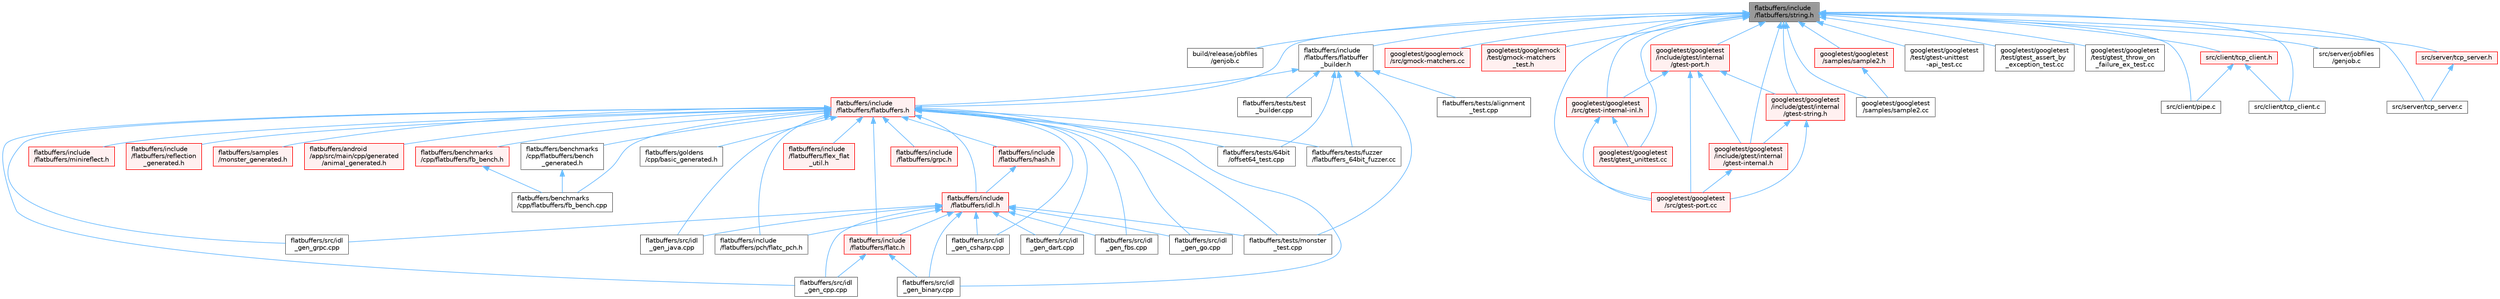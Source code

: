 digraph "flatbuffers/include/flatbuffers/string.h"
{
 // LATEX_PDF_SIZE
  bgcolor="transparent";
  edge [fontname=Helvetica,fontsize=10,labelfontname=Helvetica,labelfontsize=10];
  node [fontname=Helvetica,fontsize=10,shape=box,height=0.2,width=0.4];
  Node1 [id="Node000001",label="flatbuffers/include\l/flatbuffers/string.h",height=0.2,width=0.4,color="gray40", fillcolor="grey60", style="filled", fontcolor="black",tooltip=" "];
  Node1 -> Node2 [id="edge83_Node000001_Node000002",dir="back",color="steelblue1",style="solid",tooltip=" "];
  Node2 [id="Node000002",label="build/release/jobfiles\l/genjob.c",height=0.2,width=0.4,color="grey40", fillcolor="white", style="filled",URL="$build_2release_2jobfiles_2genjob_8c.html",tooltip=" "];
  Node1 -> Node3 [id="edge84_Node000001_Node000003",dir="back",color="steelblue1",style="solid",tooltip=" "];
  Node3 [id="Node000003",label="flatbuffers/include\l/flatbuffers/flatbuffer\l_builder.h",height=0.2,width=0.4,color="grey40", fillcolor="white", style="filled",URL="$flatbuffer__builder_8h.html",tooltip=" "];
  Node3 -> Node4 [id="edge85_Node000003_Node000004",dir="back",color="steelblue1",style="solid",tooltip=" "];
  Node4 [id="Node000004",label="flatbuffers/include\l/flatbuffers/flatbuffers.h",height=0.2,width=0.4,color="red", fillcolor="#FFF0F0", style="filled",URL="$flatbuffers_8h.html",tooltip=" "];
  Node4 -> Node5 [id="edge86_Node000004_Node000005",dir="back",color="steelblue1",style="solid",tooltip=" "];
  Node5 [id="Node000005",label="flatbuffers/android\l/app/src/main/cpp/generated\l/animal_generated.h",height=0.2,width=0.4,color="red", fillcolor="#FFF0F0", style="filled",URL="$animal__generated_8h.html",tooltip=" "];
  Node4 -> Node7 [id="edge87_Node000004_Node000007",dir="back",color="steelblue1",style="solid",tooltip=" "];
  Node7 [id="Node000007",label="flatbuffers/benchmarks\l/cpp/flatbuffers/bench\l_generated.h",height=0.2,width=0.4,color="grey40", fillcolor="white", style="filled",URL="$bench__generated_8h.html",tooltip=" "];
  Node7 -> Node8 [id="edge88_Node000007_Node000008",dir="back",color="steelblue1",style="solid",tooltip=" "];
  Node8 [id="Node000008",label="flatbuffers/benchmarks\l/cpp/flatbuffers/fb_bench.cpp",height=0.2,width=0.4,color="grey40", fillcolor="white", style="filled",URL="$fb__bench_8cpp.html",tooltip=" "];
  Node4 -> Node8 [id="edge89_Node000004_Node000008",dir="back",color="steelblue1",style="solid",tooltip=" "];
  Node4 -> Node9 [id="edge90_Node000004_Node000009",dir="back",color="steelblue1",style="solid",tooltip=" "];
  Node9 [id="Node000009",label="flatbuffers/benchmarks\l/cpp/flatbuffers/fb_bench.h",height=0.2,width=0.4,color="red", fillcolor="#FFF0F0", style="filled",URL="$fb__bench_8h.html",tooltip=" "];
  Node9 -> Node8 [id="edge91_Node000009_Node000008",dir="back",color="steelblue1",style="solid",tooltip=" "];
  Node4 -> Node11 [id="edge92_Node000004_Node000011",dir="back",color="steelblue1",style="solid",tooltip=" "];
  Node11 [id="Node000011",label="flatbuffers/goldens\l/cpp/basic_generated.h",height=0.2,width=0.4,color="grey40", fillcolor="white", style="filled",URL="$basic__generated_8h.html",tooltip=" "];
  Node4 -> Node12 [id="edge93_Node000004_Node000012",dir="back",color="steelblue1",style="solid",tooltip=" "];
  Node12 [id="Node000012",label="flatbuffers/include\l/flatbuffers/flatc.h",height=0.2,width=0.4,color="red", fillcolor="#FFF0F0", style="filled",URL="$flatc_8h.html",tooltip=" "];
  Node12 -> Node15 [id="edge94_Node000012_Node000015",dir="back",color="steelblue1",style="solid",tooltip=" "];
  Node15 [id="Node000015",label="flatbuffers/src/idl\l_gen_binary.cpp",height=0.2,width=0.4,color="grey40", fillcolor="white", style="filled",URL="$idl__gen__binary_8cpp.html",tooltip=" "];
  Node12 -> Node16 [id="edge95_Node000012_Node000016",dir="back",color="steelblue1",style="solid",tooltip=" "];
  Node16 [id="Node000016",label="flatbuffers/src/idl\l_gen_cpp.cpp",height=0.2,width=0.4,color="grey40", fillcolor="white", style="filled",URL="$idl__gen__cpp_8cpp.html",tooltip=" "];
  Node4 -> Node18 [id="edge96_Node000004_Node000018",dir="back",color="steelblue1",style="solid",tooltip=" "];
  Node18 [id="Node000018",label="flatbuffers/include\l/flatbuffers/flex_flat\l_util.h",height=0.2,width=0.4,color="red", fillcolor="#FFF0F0", style="filled",URL="$flex__flat__util_8h.html",tooltip=" "];
  Node4 -> Node45 [id="edge97_Node000004_Node000045",dir="back",color="steelblue1",style="solid",tooltip=" "];
  Node45 [id="Node000045",label="flatbuffers/include\l/flatbuffers/grpc.h",height=0.2,width=0.4,color="red", fillcolor="#FFF0F0", style="filled",URL="$grpc_8h.html",tooltip=" "];
  Node4 -> Node46 [id="edge98_Node000004_Node000046",dir="back",color="steelblue1",style="solid",tooltip=" "];
  Node46 [id="Node000046",label="flatbuffers/include\l/flatbuffers/hash.h",height=0.2,width=0.4,color="red", fillcolor="#FFF0F0", style="filled",URL="$hash_8h.html",tooltip=" "];
  Node46 -> Node47 [id="edge99_Node000046_Node000047",dir="back",color="steelblue1",style="solid",tooltip=" "];
  Node47 [id="Node000047",label="flatbuffers/include\l/flatbuffers/idl.h",height=0.2,width=0.4,color="red", fillcolor="#FFF0F0", style="filled",URL="$idl_8h.html",tooltip=" "];
  Node47 -> Node12 [id="edge100_Node000047_Node000012",dir="back",color="steelblue1",style="solid",tooltip=" "];
  Node47 -> Node91 [id="edge101_Node000047_Node000091",dir="back",color="steelblue1",style="solid",tooltip=" "];
  Node91 [id="Node000091",label="flatbuffers/include\l/flatbuffers/pch/flatc_pch.h",height=0.2,width=0.4,color="grey40", fillcolor="white", style="filled",URL="$flatc__pch_8h.html",tooltip=" "];
  Node47 -> Node15 [id="edge102_Node000047_Node000015",dir="back",color="steelblue1",style="solid",tooltip=" "];
  Node47 -> Node16 [id="edge103_Node000047_Node000016",dir="back",color="steelblue1",style="solid",tooltip=" "];
  Node47 -> Node70 [id="edge104_Node000047_Node000070",dir="back",color="steelblue1",style="solid",tooltip=" "];
  Node70 [id="Node000070",label="flatbuffers/src/idl\l_gen_csharp.cpp",height=0.2,width=0.4,color="grey40", fillcolor="white", style="filled",URL="$idl__gen__csharp_8cpp.html",tooltip=" "];
  Node47 -> Node54 [id="edge105_Node000047_Node000054",dir="back",color="steelblue1",style="solid",tooltip=" "];
  Node54 [id="Node000054",label="flatbuffers/src/idl\l_gen_dart.cpp",height=0.2,width=0.4,color="grey40", fillcolor="white", style="filled",URL="$idl__gen__dart_8cpp.html",tooltip=" "];
  Node47 -> Node72 [id="edge106_Node000047_Node000072",dir="back",color="steelblue1",style="solid",tooltip=" "];
  Node72 [id="Node000072",label="flatbuffers/src/idl\l_gen_fbs.cpp",height=0.2,width=0.4,color="grey40", fillcolor="white", style="filled",URL="$idl__gen__fbs_8cpp.html",tooltip=" "];
  Node47 -> Node55 [id="edge107_Node000047_Node000055",dir="back",color="steelblue1",style="solid",tooltip=" "];
  Node55 [id="Node000055",label="flatbuffers/src/idl\l_gen_go.cpp",height=0.2,width=0.4,color="grey40", fillcolor="white", style="filled",URL="$idl__gen__go_8cpp.html",tooltip=" "];
  Node47 -> Node50 [id="edge108_Node000047_Node000050",dir="back",color="steelblue1",style="solid",tooltip=" "];
  Node50 [id="Node000050",label="flatbuffers/src/idl\l_gen_grpc.cpp",height=0.2,width=0.4,color="grey40", fillcolor="white", style="filled",URL="$idl__gen__grpc_8cpp.html",tooltip=" "];
  Node47 -> Node56 [id="edge109_Node000047_Node000056",dir="back",color="steelblue1",style="solid",tooltip=" "];
  Node56 [id="Node000056",label="flatbuffers/src/idl\l_gen_java.cpp",height=0.2,width=0.4,color="grey40", fillcolor="white", style="filled",URL="$idl__gen__java_8cpp.html",tooltip=" "];
  Node47 -> Node25 [id="edge110_Node000047_Node000025",dir="back",color="steelblue1",style="solid",tooltip=" "];
  Node25 [id="Node000025",label="flatbuffers/tests/monster\l_test.cpp",height=0.2,width=0.4,color="grey40", fillcolor="white", style="filled",URL="$monster__test_8cpp.html",tooltip=" "];
  Node4 -> Node47 [id="edge111_Node000004_Node000047",dir="back",color="steelblue1",style="solid",tooltip=" "];
  Node4 -> Node107 [id="edge112_Node000004_Node000107",dir="back",color="steelblue1",style="solid",tooltip=" "];
  Node107 [id="Node000107",label="flatbuffers/include\l/flatbuffers/minireflect.h",height=0.2,width=0.4,color="red", fillcolor="#FFF0F0", style="filled",URL="$minireflect_8h.html",tooltip=" "];
  Node4 -> Node91 [id="edge113_Node000004_Node000091",dir="back",color="steelblue1",style="solid",tooltip=" "];
  Node4 -> Node108 [id="edge114_Node000004_Node000108",dir="back",color="steelblue1",style="solid",tooltip=" "];
  Node108 [id="Node000108",label="flatbuffers/include\l/flatbuffers/reflection\l_generated.h",height=0.2,width=0.4,color="red", fillcolor="#FFF0F0", style="filled",URL="$reflection__generated_8h.html",tooltip=" "];
  Node4 -> Node118 [id="edge115_Node000004_Node000118",dir="back",color="steelblue1",style="solid",tooltip=" "];
  Node118 [id="Node000118",label="flatbuffers/samples\l/monster_generated.h",height=0.2,width=0.4,color="red", fillcolor="#FFF0F0", style="filled",URL="$monster__generated_8h.html",tooltip=" "];
  Node4 -> Node15 [id="edge116_Node000004_Node000015",dir="back",color="steelblue1",style="solid",tooltip=" "];
  Node4 -> Node16 [id="edge117_Node000004_Node000016",dir="back",color="steelblue1",style="solid",tooltip=" "];
  Node4 -> Node70 [id="edge118_Node000004_Node000070",dir="back",color="steelblue1",style="solid",tooltip=" "];
  Node4 -> Node54 [id="edge119_Node000004_Node000054",dir="back",color="steelblue1",style="solid",tooltip=" "];
  Node4 -> Node72 [id="edge120_Node000004_Node000072",dir="back",color="steelblue1",style="solid",tooltip=" "];
  Node4 -> Node55 [id="edge121_Node000004_Node000055",dir="back",color="steelblue1",style="solid",tooltip=" "];
  Node4 -> Node50 [id="edge122_Node000004_Node000050",dir="back",color="steelblue1",style="solid",tooltip=" "];
  Node4 -> Node56 [id="edge123_Node000004_Node000056",dir="back",color="steelblue1",style="solid",tooltip=" "];
  Node4 -> Node121 [id="edge124_Node000004_Node000121",dir="back",color="steelblue1",style="solid",tooltip=" "];
  Node121 [id="Node000121",label="flatbuffers/tests/64bit\l/offset64_test.cpp",height=0.2,width=0.4,color="grey40", fillcolor="white", style="filled",URL="$offset64__test_8cpp.html",tooltip=" "];
  Node4 -> Node117 [id="edge125_Node000004_Node000117",dir="back",color="steelblue1",style="solid",tooltip=" "];
  Node117 [id="Node000117",label="flatbuffers/tests/fuzzer\l/flatbuffers_64bit_fuzzer.cc",height=0.2,width=0.4,color="grey40", fillcolor="white", style="filled",URL="$flatbuffers__64bit__fuzzer_8cc.html",tooltip=" "];
  Node4 -> Node25 [id="edge126_Node000004_Node000025",dir="back",color="steelblue1",style="solid",tooltip=" "];
  Node3 -> Node121 [id="edge127_Node000003_Node000121",dir="back",color="steelblue1",style="solid",tooltip=" "];
  Node3 -> Node125 [id="edge128_Node000003_Node000125",dir="back",color="steelblue1",style="solid",tooltip=" "];
  Node125 [id="Node000125",label="flatbuffers/tests/alignment\l_test.cpp",height=0.2,width=0.4,color="grey40", fillcolor="white", style="filled",URL="$alignment__test_8cpp.html",tooltip=" "];
  Node3 -> Node117 [id="edge129_Node000003_Node000117",dir="back",color="steelblue1",style="solid",tooltip=" "];
  Node3 -> Node25 [id="edge130_Node000003_Node000025",dir="back",color="steelblue1",style="solid",tooltip=" "];
  Node3 -> Node33 [id="edge131_Node000003_Node000033",dir="back",color="steelblue1",style="solid",tooltip=" "];
  Node33 [id="Node000033",label="flatbuffers/tests/test\l_builder.cpp",height=0.2,width=0.4,color="grey40", fillcolor="white", style="filled",URL="$test__builder_8cpp.html",tooltip=" "];
  Node1 -> Node4 [id="edge132_Node000001_Node000004",dir="back",color="steelblue1",style="solid",tooltip=" "];
  Node1 -> Node147 [id="edge133_Node000001_Node000147",dir="back",color="steelblue1",style="solid",tooltip=" "];
  Node147 [id="Node000147",label="googletest/googlemock\l/src/gmock-matchers.cc",height=0.2,width=0.4,color="red", fillcolor="#FFF0F0", style="filled",URL="$gmock-matchers_8cc.html",tooltip=" "];
  Node1 -> Node149 [id="edge134_Node000001_Node000149",dir="back",color="steelblue1",style="solid",tooltip=" "];
  Node149 [id="Node000149",label="googletest/googlemock\l/test/gmock-matchers\l_test.h",height=0.2,width=0.4,color="red", fillcolor="#FFF0F0", style="filled",URL="$gmock-matchers__test_8h.html",tooltip=" "];
  Node1 -> Node155 [id="edge135_Node000001_Node000155",dir="back",color="steelblue1",style="solid",tooltip=" "];
  Node155 [id="Node000155",label="googletest/googletest\l/include/gtest/internal\l/gtest-internal.h",height=0.2,width=0.4,color="red", fillcolor="#FFF0F0", style="filled",URL="$gtest-internal_8h.html",tooltip=" "];
  Node155 -> Node194 [id="edge136_Node000155_Node000194",dir="back",color="steelblue1",style="solid",tooltip=" "];
  Node194 [id="Node000194",label="googletest/googletest\l/src/gtest-port.cc",height=0.2,width=0.4,color="red", fillcolor="#FFF0F0", style="filled",URL="$gtest-port_8cc.html",tooltip=" "];
  Node1 -> Node274 [id="edge137_Node000001_Node000274",dir="back",color="steelblue1",style="solid",tooltip=" "];
  Node274 [id="Node000274",label="googletest/googletest\l/include/gtest/internal\l/gtest-port.h",height=0.2,width=0.4,color="red", fillcolor="#FFF0F0", style="filled",URL="$gtest-port_8h.html",tooltip=" "];
  Node274 -> Node155 [id="edge138_Node000274_Node000155",dir="back",color="steelblue1",style="solid",tooltip=" "];
  Node274 -> Node281 [id="edge139_Node000274_Node000281",dir="back",color="steelblue1",style="solid",tooltip=" "];
  Node281 [id="Node000281",label="googletest/googletest\l/include/gtest/internal\l/gtest-string.h",height=0.2,width=0.4,color="red", fillcolor="#FFF0F0", style="filled",URL="$gtest-string_8h.html",tooltip=" "];
  Node281 -> Node155 [id="edge140_Node000281_Node000155",dir="back",color="steelblue1",style="solid",tooltip=" "];
  Node281 -> Node194 [id="edge141_Node000281_Node000194",dir="back",color="steelblue1",style="solid",tooltip=" "];
  Node274 -> Node191 [id="edge142_Node000274_Node000191",dir="back",color="steelblue1",style="solid",tooltip=" "];
  Node191 [id="Node000191",label="googletest/googletest\l/src/gtest-internal-inl.h",height=0.2,width=0.4,color="red", fillcolor="#FFF0F0", style="filled",URL="$gtest-internal-inl_8h.html",tooltip=" "];
  Node191 -> Node194 [id="edge143_Node000191_Node000194",dir="back",color="steelblue1",style="solid",tooltip=" "];
  Node191 -> Node209 [id="edge144_Node000191_Node000209",dir="back",color="steelblue1",style="solid",tooltip=" "];
  Node209 [id="Node000209",label="googletest/googletest\l/test/gtest_unittest.cc",height=0.2,width=0.4,color="red", fillcolor="#FFF0F0", style="filled",URL="$gtest__unittest_8cc.html",tooltip=" "];
  Node274 -> Node194 [id="edge145_Node000274_Node000194",dir="back",color="steelblue1",style="solid",tooltip=" "];
  Node1 -> Node281 [id="edge146_Node000001_Node000281",dir="back",color="steelblue1",style="solid",tooltip=" "];
  Node1 -> Node283 [id="edge147_Node000001_Node000283",dir="back",color="steelblue1",style="solid",tooltip=" "];
  Node283 [id="Node000283",label="googletest/googletest\l/samples/sample2.cc",height=0.2,width=0.4,color="grey40", fillcolor="white", style="filled",URL="$sample2_8cc.html",tooltip=" "];
  Node1 -> Node284 [id="edge148_Node000001_Node000284",dir="back",color="steelblue1",style="solid",tooltip=" "];
  Node284 [id="Node000284",label="googletest/googletest\l/samples/sample2.h",height=0.2,width=0.4,color="red", fillcolor="#FFF0F0", style="filled",URL="$sample2_8h.html",tooltip=" "];
  Node284 -> Node283 [id="edge149_Node000284_Node000283",dir="back",color="steelblue1",style="solid",tooltip=" "];
  Node1 -> Node191 [id="edge150_Node000001_Node000191",dir="back",color="steelblue1",style="solid",tooltip=" "];
  Node1 -> Node194 [id="edge151_Node000001_Node000194",dir="back",color="steelblue1",style="solid",tooltip=" "];
  Node1 -> Node246 [id="edge152_Node000001_Node000246",dir="back",color="steelblue1",style="solid",tooltip=" "];
  Node246 [id="Node000246",label="googletest/googletest\l/test/gtest-unittest\l-api_test.cc",height=0.2,width=0.4,color="grey40", fillcolor="white", style="filled",URL="$gtest-unittest-api__test_8cc.html",tooltip=" "];
  Node1 -> Node247 [id="edge153_Node000001_Node000247",dir="back",color="steelblue1",style="solid",tooltip=" "];
  Node247 [id="Node000247",label="googletest/googletest\l/test/gtest_assert_by\l_exception_test.cc",height=0.2,width=0.4,color="grey40", fillcolor="white", style="filled",URL="$gtest__assert__by__exception__test_8cc.html",tooltip=" "];
  Node1 -> Node260 [id="edge154_Node000001_Node000260",dir="back",color="steelblue1",style="solid",tooltip=" "];
  Node260 [id="Node000260",label="googletest/googletest\l/test/gtest_throw_on\l_failure_ex_test.cc",height=0.2,width=0.4,color="grey40", fillcolor="white", style="filled",URL="$gtest__throw__on__failure__ex__test_8cc.html",tooltip=" "];
  Node1 -> Node209 [id="edge155_Node000001_Node000209",dir="back",color="steelblue1",style="solid",tooltip=" "];
  Node1 -> Node285 [id="edge156_Node000001_Node000285",dir="back",color="steelblue1",style="solid",tooltip=" "];
  Node285 [id="Node000285",label="src/client/pipe.c",height=0.2,width=0.4,color="grey40", fillcolor="white", style="filled",URL="$pipe_8c.html",tooltip=" "];
  Node1 -> Node286 [id="edge157_Node000001_Node000286",dir="back",color="steelblue1",style="solid",tooltip=" "];
  Node286 [id="Node000286",label="src/client/tcp_client.c",height=0.2,width=0.4,color="grey40", fillcolor="white", style="filled",URL="$tcp__client_8c.html",tooltip=" "];
  Node1 -> Node287 [id="edge158_Node000001_Node000287",dir="back",color="steelblue1",style="solid",tooltip=" "];
  Node287 [id="Node000287",label="src/client/tcp_client.h",height=0.2,width=0.4,color="red", fillcolor="#FFF0F0", style="filled",URL="$tcp__client_8h.html",tooltip=" "];
  Node287 -> Node285 [id="edge159_Node000287_Node000285",dir="back",color="steelblue1",style="solid",tooltip=" "];
  Node287 -> Node286 [id="edge160_Node000287_Node000286",dir="back",color="steelblue1",style="solid",tooltip=" "];
  Node1 -> Node292 [id="edge161_Node000001_Node000292",dir="back",color="steelblue1",style="solid",tooltip=" "];
  Node292 [id="Node000292",label="src/server/jobfiles\l/genjob.c",height=0.2,width=0.4,color="grey40", fillcolor="white", style="filled",URL="$src_2server_2jobfiles_2genjob_8c.html",tooltip=" "];
  Node1 -> Node293 [id="edge162_Node000001_Node000293",dir="back",color="steelblue1",style="solid",tooltip=" "];
  Node293 [id="Node000293",label="src/server/tcp_server.c",height=0.2,width=0.4,color="grey40", fillcolor="white", style="filled",URL="$tcp__server_8c.html",tooltip=" "];
  Node1 -> Node294 [id="edge163_Node000001_Node000294",dir="back",color="steelblue1",style="solid",tooltip=" "];
  Node294 [id="Node000294",label="src/server/tcp_server.h",height=0.2,width=0.4,color="red", fillcolor="#FFF0F0", style="filled",URL="$tcp__server_8h.html",tooltip=" "];
  Node294 -> Node293 [id="edge164_Node000294_Node000293",dir="back",color="steelblue1",style="solid",tooltip=" "];
}
